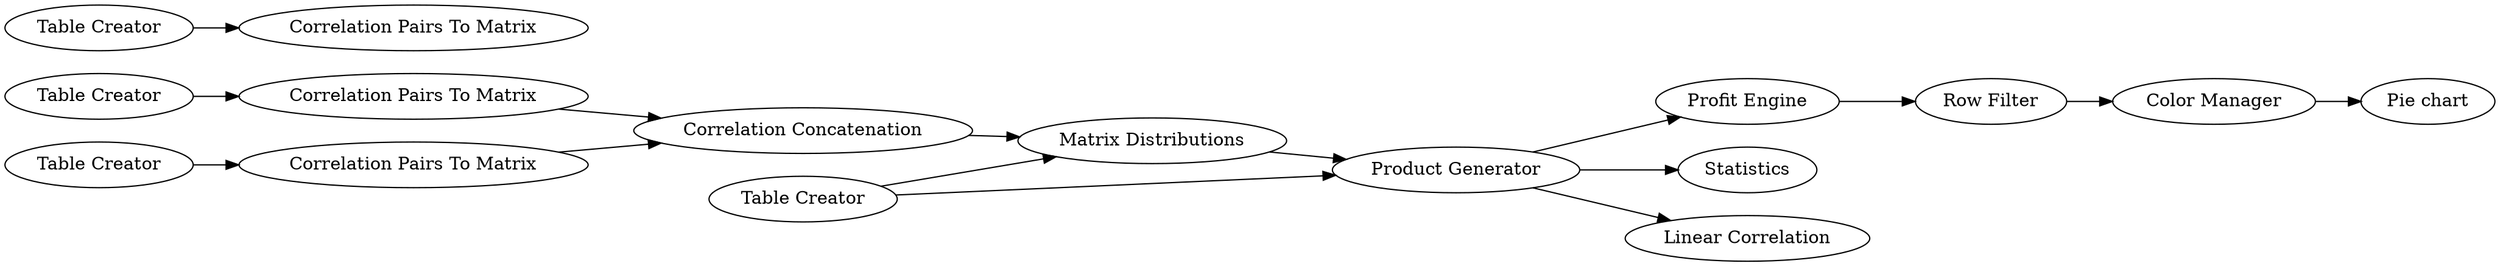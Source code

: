 digraph {
	"8136647290718323462_33" [label="Profit Engine"]
	"8136647290718323462_34" [label=Statistics]
	"8136647290718323462_20" [label="Correlation Pairs To Matrix"]
	"8136647290718323462_27" [label="Correlation Pairs To Matrix"]
	"8136647290718323462_31" [label="Product Generator"]
	"8136647290718323462_72" [label="Color Manager"]
	"8136647290718323462_69" [label="Pie chart"]
	"8136647290718323462_28" [label="Correlation Concatenation"]
	"8136647290718323462_25" [label="Table Creator"]
	"8136647290718323462_30" [label="Matrix Distributions"]
	"8136647290718323462_29" [label="Table Creator"]
	"8136647290718323462_24" [label="Table Creator"]
	"8136647290718323462_73" [label="Row Filter"]
	"8136647290718323462_74" [label="Linear Correlation"]
	"8136647290718323462_19" [label="Table Creator"]
	"8136647290718323462_26" [label="Correlation Pairs To Matrix"]
	"8136647290718323462_31" -> "8136647290718323462_74"
	"8136647290718323462_72" -> "8136647290718323462_69"
	"8136647290718323462_31" -> "8136647290718323462_33"
	"8136647290718323462_24" -> "8136647290718323462_26"
	"8136647290718323462_28" -> "8136647290718323462_30"
	"8136647290718323462_30" -> "8136647290718323462_31"
	"8136647290718323462_33" -> "8136647290718323462_73"
	"8136647290718323462_29" -> "8136647290718323462_31"
	"8136647290718323462_26" -> "8136647290718323462_28"
	"8136647290718323462_20" -> "8136647290718323462_28"
	"8136647290718323462_25" -> "8136647290718323462_27"
	"8136647290718323462_31" -> "8136647290718323462_34"
	"8136647290718323462_73" -> "8136647290718323462_72"
	"8136647290718323462_29" -> "8136647290718323462_30"
	"8136647290718323462_19" -> "8136647290718323462_20"
	rankdir=LR
}

